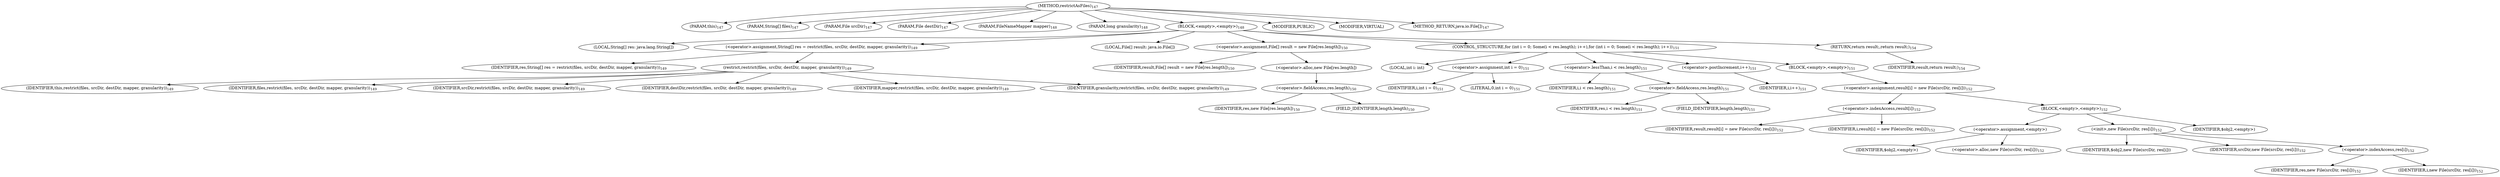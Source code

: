 digraph "restrictAsFiles" {  
"200" [label = <(METHOD,restrictAsFiles)<SUB>147</SUB>> ]
"15" [label = <(PARAM,this)<SUB>147</SUB>> ]
"201" [label = <(PARAM,String[] files)<SUB>147</SUB>> ]
"202" [label = <(PARAM,File srcDir)<SUB>147</SUB>> ]
"203" [label = <(PARAM,File destDir)<SUB>147</SUB>> ]
"204" [label = <(PARAM,FileNameMapper mapper)<SUB>148</SUB>> ]
"205" [label = <(PARAM,long granularity)<SUB>148</SUB>> ]
"206" [label = <(BLOCK,&lt;empty&gt;,&lt;empty&gt;)<SUB>148</SUB>> ]
"207" [label = <(LOCAL,String[] res: java.lang.String[])> ]
"208" [label = <(&lt;operator&gt;.assignment,String[] res = restrict(files, srcDir, destDir, mapper, granularity))<SUB>149</SUB>> ]
"209" [label = <(IDENTIFIER,res,String[] res = restrict(files, srcDir, destDir, mapper, granularity))<SUB>149</SUB>> ]
"210" [label = <(restrict,restrict(files, srcDir, destDir, mapper, granularity))<SUB>149</SUB>> ]
"14" [label = <(IDENTIFIER,this,restrict(files, srcDir, destDir, mapper, granularity))<SUB>149</SUB>> ]
"211" [label = <(IDENTIFIER,files,restrict(files, srcDir, destDir, mapper, granularity))<SUB>149</SUB>> ]
"212" [label = <(IDENTIFIER,srcDir,restrict(files, srcDir, destDir, mapper, granularity))<SUB>149</SUB>> ]
"213" [label = <(IDENTIFIER,destDir,restrict(files, srcDir, destDir, mapper, granularity))<SUB>149</SUB>> ]
"214" [label = <(IDENTIFIER,mapper,restrict(files, srcDir, destDir, mapper, granularity))<SUB>149</SUB>> ]
"215" [label = <(IDENTIFIER,granularity,restrict(files, srcDir, destDir, mapper, granularity))<SUB>149</SUB>> ]
"216" [label = <(LOCAL,File[] result: java.io.File[])> ]
"217" [label = <(&lt;operator&gt;.assignment,File[] result = new File[res.length])<SUB>150</SUB>> ]
"218" [label = <(IDENTIFIER,result,File[] result = new File[res.length])<SUB>150</SUB>> ]
"219" [label = <(&lt;operator&gt;.alloc,new File[res.length])> ]
"220" [label = <(&lt;operator&gt;.fieldAccess,res.length)<SUB>150</SUB>> ]
"221" [label = <(IDENTIFIER,res,new File[res.length])<SUB>150</SUB>> ]
"222" [label = <(FIELD_IDENTIFIER,length,length)<SUB>150</SUB>> ]
"223" [label = <(CONTROL_STRUCTURE,for (int i = 0; Some(i &lt; res.length); i++),for (int i = 0; Some(i &lt; res.length); i++))<SUB>151</SUB>> ]
"224" [label = <(LOCAL,int i: int)> ]
"225" [label = <(&lt;operator&gt;.assignment,int i = 0)<SUB>151</SUB>> ]
"226" [label = <(IDENTIFIER,i,int i = 0)<SUB>151</SUB>> ]
"227" [label = <(LITERAL,0,int i = 0)<SUB>151</SUB>> ]
"228" [label = <(&lt;operator&gt;.lessThan,i &lt; res.length)<SUB>151</SUB>> ]
"229" [label = <(IDENTIFIER,i,i &lt; res.length)<SUB>151</SUB>> ]
"230" [label = <(&lt;operator&gt;.fieldAccess,res.length)<SUB>151</SUB>> ]
"231" [label = <(IDENTIFIER,res,i &lt; res.length)<SUB>151</SUB>> ]
"232" [label = <(FIELD_IDENTIFIER,length,length)<SUB>151</SUB>> ]
"233" [label = <(&lt;operator&gt;.postIncrement,i++)<SUB>151</SUB>> ]
"234" [label = <(IDENTIFIER,i,i++)<SUB>151</SUB>> ]
"235" [label = <(BLOCK,&lt;empty&gt;,&lt;empty&gt;)<SUB>151</SUB>> ]
"236" [label = <(&lt;operator&gt;.assignment,result[i] = new File(srcDir, res[i]))<SUB>152</SUB>> ]
"237" [label = <(&lt;operator&gt;.indexAccess,result[i])<SUB>152</SUB>> ]
"238" [label = <(IDENTIFIER,result,result[i] = new File(srcDir, res[i]))<SUB>152</SUB>> ]
"239" [label = <(IDENTIFIER,i,result[i] = new File(srcDir, res[i]))<SUB>152</SUB>> ]
"240" [label = <(BLOCK,&lt;empty&gt;,&lt;empty&gt;)<SUB>152</SUB>> ]
"241" [label = <(&lt;operator&gt;.assignment,&lt;empty&gt;)> ]
"242" [label = <(IDENTIFIER,$obj2,&lt;empty&gt;)> ]
"243" [label = <(&lt;operator&gt;.alloc,new File(srcDir, res[i]))<SUB>152</SUB>> ]
"244" [label = <(&lt;init&gt;,new File(srcDir, res[i]))<SUB>152</SUB>> ]
"245" [label = <(IDENTIFIER,$obj2,new File(srcDir, res[i]))> ]
"246" [label = <(IDENTIFIER,srcDir,new File(srcDir, res[i]))<SUB>152</SUB>> ]
"247" [label = <(&lt;operator&gt;.indexAccess,res[i])<SUB>152</SUB>> ]
"248" [label = <(IDENTIFIER,res,new File(srcDir, res[i]))<SUB>152</SUB>> ]
"249" [label = <(IDENTIFIER,i,new File(srcDir, res[i]))<SUB>152</SUB>> ]
"250" [label = <(IDENTIFIER,$obj2,&lt;empty&gt;)> ]
"251" [label = <(RETURN,return result;,return result;)<SUB>154</SUB>> ]
"252" [label = <(IDENTIFIER,result,return result;)<SUB>154</SUB>> ]
"253" [label = <(MODIFIER,PUBLIC)> ]
"254" [label = <(MODIFIER,VIRTUAL)> ]
"255" [label = <(METHOD_RETURN,java.io.File[])<SUB>147</SUB>> ]
  "200" -> "15" 
  "200" -> "201" 
  "200" -> "202" 
  "200" -> "203" 
  "200" -> "204" 
  "200" -> "205" 
  "200" -> "206" 
  "200" -> "253" 
  "200" -> "254" 
  "200" -> "255" 
  "206" -> "207" 
  "206" -> "208" 
  "206" -> "216" 
  "206" -> "217" 
  "206" -> "223" 
  "206" -> "251" 
  "208" -> "209" 
  "208" -> "210" 
  "210" -> "14" 
  "210" -> "211" 
  "210" -> "212" 
  "210" -> "213" 
  "210" -> "214" 
  "210" -> "215" 
  "217" -> "218" 
  "217" -> "219" 
  "219" -> "220" 
  "220" -> "221" 
  "220" -> "222" 
  "223" -> "224" 
  "223" -> "225" 
  "223" -> "228" 
  "223" -> "233" 
  "223" -> "235" 
  "225" -> "226" 
  "225" -> "227" 
  "228" -> "229" 
  "228" -> "230" 
  "230" -> "231" 
  "230" -> "232" 
  "233" -> "234" 
  "235" -> "236" 
  "236" -> "237" 
  "236" -> "240" 
  "237" -> "238" 
  "237" -> "239" 
  "240" -> "241" 
  "240" -> "244" 
  "240" -> "250" 
  "241" -> "242" 
  "241" -> "243" 
  "244" -> "245" 
  "244" -> "246" 
  "244" -> "247" 
  "247" -> "248" 
  "247" -> "249" 
  "251" -> "252" 
}
